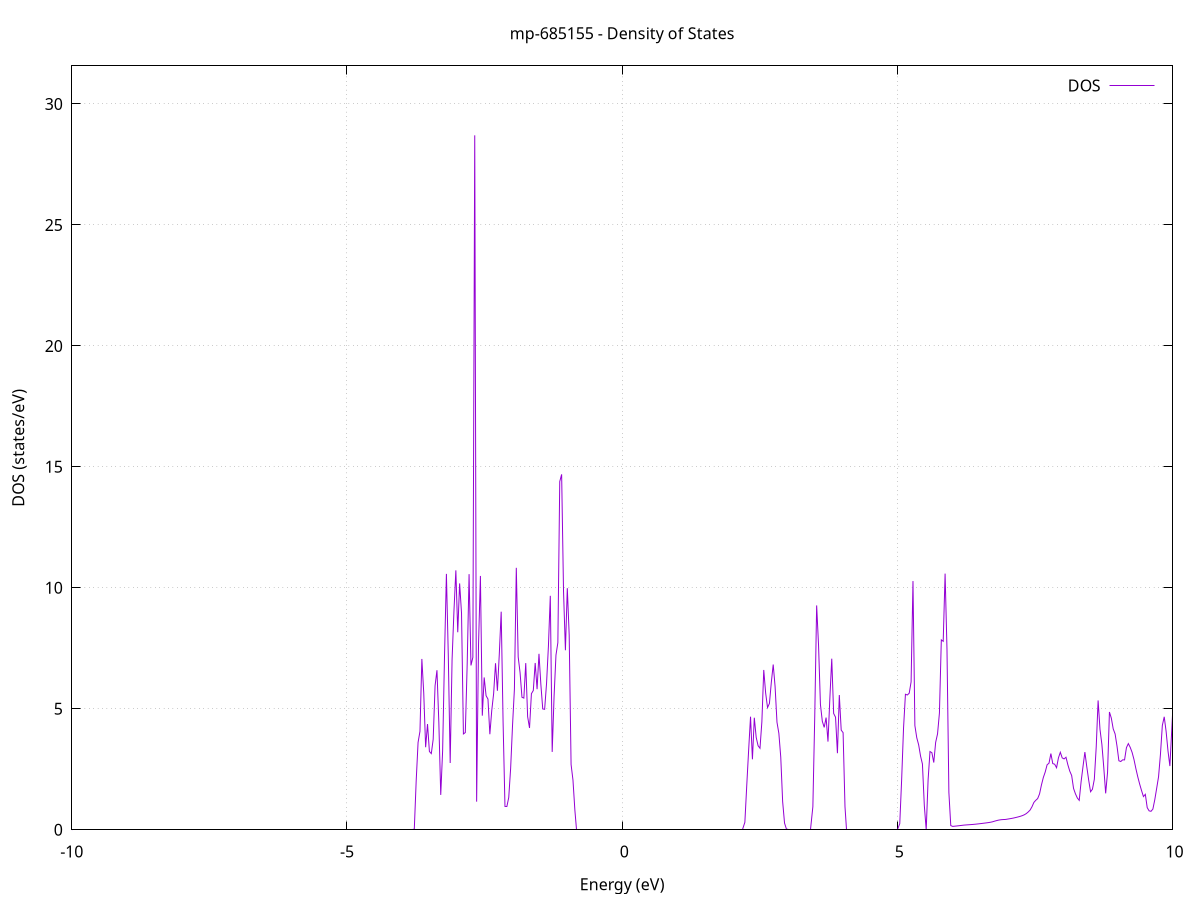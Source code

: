 set title 'mp-685155 - Density of States'
set xlabel 'Energy (eV)'
set ylabel 'DOS (states/eV)'
set grid
set xrange [-10:10]
set yrange [0:31.573]
set xzeroaxis lt -1
set terminal png size 800,600
set output 'mp-685155_dos_gnuplot.png'
plot '-' using 1:2 with lines title 'DOS'
-51.005100 0.000000
-50.970700 0.000000
-50.936400 0.000000
-50.902100 0.000000
-50.867800 0.000000
-50.833400 0.000000
-50.799100 0.000000
-50.764800 0.000000
-50.730500 0.000000
-50.696200 0.000000
-50.661800 0.000000
-50.627500 0.000000
-50.593200 0.000000
-50.558900 0.000000
-50.524500 0.000000
-50.490200 0.000000
-50.455900 0.000000
-50.421600 0.000000
-50.387200 0.000000
-50.352900 0.000000
-50.318600 0.000000
-50.284300 0.000000
-50.250000 0.000000
-50.215600 0.000000
-50.181300 0.000000
-50.147000 0.000000
-50.112700 0.000000
-50.078300 0.000000
-50.044000 0.000000
-50.009700 0.000000
-49.975400 0.000000
-49.941000 0.000000
-49.906700 0.000000
-49.872400 0.000000
-49.838100 0.000000
-49.803800 0.000000
-49.769400 0.000000
-49.735100 0.000000
-49.700800 0.000000
-49.666500 0.000000
-49.632100 0.000000
-49.597800 0.000000
-49.563500 0.000000
-49.529200 0.000000
-49.494800 0.000000
-49.460500 0.000000
-49.426200 0.000000
-49.391900 0.000000
-49.357600 0.000000
-49.323200 0.000000
-49.288900 0.000000
-49.254600 0.000000
-49.220300 0.000000
-49.185900 0.000000
-49.151600 0.000000
-49.117300 0.000000
-49.083000 0.000000
-49.048600 0.000000
-49.014300 0.000000
-48.980000 0.000000
-48.945700 0.000000
-48.911400 0.000000
-48.877000 0.000000
-48.842700 0.000000
-48.808400 0.000000
-48.774100 0.000000
-48.739700 0.000000
-48.705400 0.000000
-48.671100 0.000000
-48.636800 0.000000
-48.602400 0.000000
-48.568100 0.000000
-48.533800 0.000000
-48.499500 0.000000
-48.465200 0.000000
-48.430800 0.000000
-48.396500 0.000000
-48.362200 0.000000
-48.327900 0.000000
-48.293500 0.000000
-48.259200 0.000000
-48.224900 0.000000
-48.190600 0.000000
-48.156300 0.000000
-48.121900 0.000000
-48.087600 0.000000
-48.053300 0.000000
-48.019000 0.000000
-47.984600 0.000000
-47.950300 0.000000
-47.916000 0.000000
-47.881700 122.101500
-47.847300 0.000000
-47.813000 0.000000
-47.778700 0.000000
-47.744400 0.000000
-47.710100 0.000000
-47.675700 0.000000
-47.641400 0.000000
-47.607100 0.000000
-47.572800 0.000000
-47.538400 0.000000
-47.504100 0.000000
-47.469800 0.000000
-47.435500 0.000000
-47.401100 0.000000
-47.366800 0.000000
-47.332500 0.000000
-47.298200 0.000000
-47.263900 0.000000
-47.229500 0.000000
-47.195200 0.000000
-47.160900 0.000000
-47.126600 0.000000
-47.092200 0.000000
-47.057900 0.000000
-47.023600 0.000000
-46.989300 0.000000
-46.954900 0.000000
-46.920600 0.000000
-46.886300 0.000000
-46.852000 0.000000
-46.817700 0.000000
-46.783300 0.000000
-46.749000 0.000000
-46.714700 0.000000
-46.680400 0.000000
-46.646000 0.000000
-46.611700 0.000000
-46.577400 0.000000
-46.543100 0.000000
-46.508700 0.000000
-46.474400 0.000000
-46.440100 0.000000
-46.405800 0.000000
-46.371500 0.000000
-46.337100 0.000000
-46.302800 0.000000
-46.268500 0.000000
-46.234200 0.000000
-46.199800 0.000000
-46.165500 0.000000
-46.131200 0.000000
-46.096900 0.000000
-46.062500 0.000000
-46.028200 0.000000
-45.993900 0.000000
-45.959600 0.000000
-45.925300 0.000000
-45.890900 0.000000
-45.856600 0.000000
-45.822300 0.000000
-45.788000 0.000000
-45.753600 0.000000
-45.719300 0.000000
-45.685000 0.000000
-45.650700 0.000000
-45.616300 0.000000
-45.582000 0.000000
-45.547700 0.000000
-45.513400 0.000000
-45.479100 0.000000
-45.444700 0.000000
-45.410400 0.000000
-45.376100 0.000000
-45.341800 0.000000
-45.307400 0.000000
-45.273100 0.000000
-45.238800 0.000000
-45.204500 0.000000
-45.170200 0.000000
-45.135800 0.000000
-45.101500 0.000000
-45.067200 0.000000
-45.032900 0.000000
-44.998500 0.000000
-44.964200 0.000000
-44.929900 0.000000
-44.895600 0.000000
-44.861200 0.000000
-44.826900 0.000000
-44.792600 0.000000
-44.758300 0.000000
-44.724000 0.000000
-44.689600 0.000000
-44.655300 0.000000
-44.621000 0.000000
-44.586700 0.000000
-44.552300 0.000000
-44.518000 0.000000
-44.483700 0.000000
-44.449400 0.000000
-44.415000 0.000000
-44.380700 0.000000
-44.346400 0.000000
-44.312100 0.000000
-44.277800 0.000000
-44.243400 0.000000
-44.209100 0.000000
-44.174800 0.000000
-44.140500 0.000000
-44.106100 0.000000
-44.071800 0.000000
-44.037500 0.000000
-44.003200 0.000000
-43.968800 0.000000
-43.934500 0.000000
-43.900200 0.000000
-43.865900 0.000000
-43.831600 0.000000
-43.797200 0.000000
-43.762900 0.000000
-43.728600 0.000000
-43.694300 0.000000
-43.659900 0.000000
-43.625600 0.000000
-43.591300 0.000000
-43.557000 0.000000
-43.522600 0.000000
-43.488300 0.000000
-43.454000 0.000000
-43.419700 0.000000
-43.385400 0.000000
-43.351000 0.000000
-43.316700 0.000000
-43.282400 0.000000
-43.248100 0.000000
-43.213700 0.000000
-43.179400 0.000000
-43.145100 0.000000
-43.110800 0.000000
-43.076400 0.000000
-43.042100 0.000000
-43.007800 0.000000
-42.973500 0.000000
-42.939200 0.000000
-42.904800 0.000000
-42.870500 0.000000
-42.836200 0.000000
-42.801900 0.000000
-42.767500 0.000000
-42.733200 0.000000
-42.698900 0.000000
-42.664600 0.000000
-42.630300 0.000000
-42.595900 0.000000
-42.561600 0.000000
-42.527300 0.000000
-42.493000 0.000000
-42.458600 0.000000
-42.424300 0.000000
-42.390000 0.000000
-42.355700 0.000000
-42.321300 0.000000
-42.287000 0.000000
-42.252700 0.000000
-42.218400 0.000000
-42.184100 0.000000
-42.149700 0.000000
-42.115400 0.000000
-42.081100 0.000000
-42.046800 0.000000
-42.012400 0.000000
-41.978100 0.000000
-41.943800 0.000000
-41.909500 0.000000
-41.875100 0.000000
-41.840800 0.000000
-41.806500 0.000000
-41.772200 0.000000
-41.737900 0.000000
-41.703500 0.000000
-41.669200 0.000000
-41.634900 0.000000
-41.600600 0.000000
-41.566200 0.000000
-41.531900 0.000000
-41.497600 0.000000
-41.463300 0.000000
-41.428900 0.000000
-41.394600 0.000000
-41.360300 0.000000
-41.326000 0.000000
-41.291700 0.000000
-41.257300 0.000000
-41.223000 0.000000
-41.188700 0.000000
-41.154400 0.000000
-41.120000 0.000000
-41.085700 0.000000
-41.051400 0.000000
-41.017100 0.000000
-40.982700 0.000000
-40.948400 0.000000
-40.914100 0.000000
-40.879800 0.000000
-40.845500 0.000000
-40.811100 0.000000
-40.776800 0.000000
-40.742500 0.000000
-40.708200 0.000000
-40.673800 0.000000
-40.639500 0.000000
-40.605200 0.000000
-40.570900 0.000000
-40.536500 0.000000
-40.502200 0.000000
-40.467900 0.000000
-40.433600 0.000000
-40.399300 0.000000
-40.364900 0.000000
-40.330600 0.000000
-40.296300 0.000000
-40.262000 0.000000
-40.227600 0.000000
-40.193300 0.000000
-40.159000 0.000000
-40.124700 0.000000
-40.090400 0.000000
-40.056000 0.000000
-40.021700 0.000000
-39.987400 0.000000
-39.953100 0.000000
-39.918700 0.000000
-39.884400 0.000000
-39.850100 0.000000
-39.815800 0.000000
-39.781400 0.000000
-39.747100 0.000000
-39.712800 0.000000
-39.678500 0.000000
-39.644200 0.000000
-39.609800 0.000000
-39.575500 0.000000
-39.541200 0.000000
-39.506900 0.000000
-39.472500 0.000000
-39.438200 0.000000
-39.403900 0.000000
-39.369600 0.000000
-39.335200 0.000000
-39.300900 0.000000
-39.266600 0.000000
-39.232300 0.000000
-39.198000 0.000000
-39.163600 0.000000
-39.129300 0.000000
-39.095000 0.000000
-39.060700 0.000000
-39.026300 0.000000
-38.992000 0.000000
-38.957700 0.000000
-38.923400 0.000000
-38.889000 0.000000
-38.854700 0.000000
-38.820400 0.000000
-38.786100 0.000000
-38.751800 0.000000
-38.717400 0.000000
-38.683100 0.000000
-38.648800 0.000000
-38.614500 0.000000
-38.580100 0.000000
-38.545800 0.000000
-38.511500 0.000000
-38.477200 0.000000
-38.442800 0.000000
-38.408500 0.000000
-38.374200 0.000000
-38.339900 0.000000
-38.305600 0.000000
-38.271200 0.000000
-38.236900 0.000000
-38.202600 0.000000
-38.168300 0.000000
-38.133900 0.000000
-38.099600 0.000000
-38.065300 0.000000
-38.031000 0.000000
-37.996600 0.000000
-37.962300 0.000000
-37.928000 0.000000
-37.893700 0.000000
-37.859400 0.000000
-37.825000 0.000000
-37.790700 0.000000
-37.756400 0.000000
-37.722100 0.000000
-37.687700 0.000000
-37.653400 0.000000
-37.619100 0.000000
-37.584800 0.000000
-37.550500 0.000000
-37.516100 0.000000
-37.481800 0.000000
-37.447500 0.000000
-37.413200 0.000000
-37.378800 0.000000
-37.344500 0.000000
-37.310200 0.000000
-37.275900 0.000000
-37.241500 0.000000
-37.207200 0.000000
-37.172900 0.000000
-37.138600 0.000000
-37.104300 0.000000
-37.069900 0.000000
-37.035600 0.000000
-37.001300 0.000000
-36.967000 0.000000
-36.932600 0.000000
-36.898300 0.000000
-36.864000 0.000000
-36.829700 0.000000
-36.795300 0.000000
-36.761000 0.000000
-36.726700 0.000000
-36.692400 0.000000
-36.658100 0.000000
-36.623700 0.000000
-36.589400 0.000000
-36.555100 0.000000
-36.520800 0.000000
-36.486400 0.000000
-36.452100 0.000000
-36.417800 0.000000
-36.383500 0.000000
-36.349100 0.000000
-36.314800 0.000000
-36.280500 0.000000
-36.246200 0.000000
-36.211900 0.000000
-36.177500 0.000000
-36.143200 0.000000
-36.108900 0.000000
-36.074600 0.000000
-36.040200 0.000000
-36.005900 0.000000
-35.971600 0.000000
-35.937300 0.000000
-35.902900 0.000000
-35.868600 0.000000
-35.834300 0.000000
-35.800000 0.000000
-35.765700 0.000000
-35.731300 0.000000
-35.697000 0.000000
-35.662700 0.000000
-35.628400 0.000000
-35.594000 0.000000
-35.559700 0.000000
-35.525400 0.000000
-35.491100 0.000000
-35.456700 0.000000
-35.422400 0.000000
-35.388100 0.000000
-35.353800 0.000000
-35.319500 0.000000
-35.285100 0.000000
-35.250800 0.000000
-35.216500 0.000000
-35.182200 0.000000
-35.147800 0.000000
-35.113500 0.000000
-35.079200 0.000000
-35.044900 0.000000
-35.010600 0.000000
-34.976200 0.000000
-34.941900 0.000000
-34.907600 0.000000
-34.873300 0.000000
-34.838900 0.000000
-34.804600 0.000000
-34.770300 0.000000
-34.736000 0.000000
-34.701600 0.000000
-34.667300 0.000000
-34.633000 0.000000
-34.598700 0.000000
-34.564400 0.000000
-34.530000 0.000000
-34.495700 0.000000
-34.461400 0.000000
-34.427100 0.000000
-34.392700 0.000000
-34.358400 0.000000
-34.324100 0.000000
-34.289800 0.000000
-34.255400 0.000000
-34.221100 0.000000
-34.186800 0.000000
-34.152500 0.000000
-34.118200 0.000000
-34.083800 0.000000
-34.049500 0.000000
-34.015200 0.000000
-33.980900 0.000000
-33.946500 0.000000
-33.912200 0.000000
-33.877900 0.000000
-33.843600 0.000000
-33.809200 0.000000
-33.774900 0.000000
-33.740600 0.000000
-33.706300 0.000000
-33.672000 0.000000
-33.637600 0.000000
-33.603300 0.000000
-33.569000 0.000000
-33.534700 0.000000
-33.500300 0.000000
-33.466000 0.000000
-33.431700 0.000000
-33.397400 0.000000
-33.363000 0.000000
-33.328700 0.000000
-33.294400 0.000000
-33.260100 0.000000
-33.225800 0.000000
-33.191400 0.000000
-33.157100 0.000000
-33.122800 0.000000
-33.088500 0.000000
-33.054100 0.000000
-33.019800 0.000000
-32.985500 0.000000
-32.951200 0.000000
-32.916800 0.000000
-32.882500 0.000000
-32.848200 0.000000
-32.813900 0.000000
-32.779600 0.000000
-32.745200 0.000000
-32.710900 0.000000
-32.676600 0.000000
-32.642300 0.000000
-32.607900 0.000000
-32.573600 0.000000
-32.539300 0.000000
-32.505000 0.000000
-32.470600 0.000000
-32.436300 0.000000
-32.402000 0.000000
-32.367700 0.000000
-32.333400 0.000000
-32.299000 0.000000
-32.264700 0.000000
-32.230400 0.000000
-32.196100 0.000000
-32.161700 0.000000
-32.127400 0.000000
-32.093100 0.000000
-32.058800 0.000000
-32.024500 0.000000
-31.990100 0.000000
-31.955800 0.000000
-31.921500 0.000000
-31.887200 0.000000
-31.852800 0.000000
-31.818500 0.000000
-31.784200 0.000000
-31.749900 0.000000
-31.715500 0.000000
-31.681200 0.000000
-31.646900 0.000000
-31.612600 0.000000
-31.578300 0.000000
-31.543900 0.000000
-31.509600 0.000000
-31.475300 0.000000
-31.441000 0.000000
-31.406600 0.000000
-31.372300 0.000000
-31.338000 0.000000
-31.303700 0.000000
-31.269300 0.000000
-31.235000 0.000000
-31.200700 0.000000
-31.166400 0.000000
-31.132100 0.000000
-31.097700 0.000000
-31.063400 0.000000
-31.029100 0.000000
-30.994800 0.000000
-30.960400 0.000000
-30.926100 0.000000
-30.891800 0.000000
-30.857500 0.000000
-30.823100 0.000000
-30.788800 0.000000
-30.754500 0.000000
-30.720200 0.000000
-30.685900 0.000000
-30.651500 0.000000
-30.617200 0.000000
-30.582900 0.000000
-30.548600 0.000000
-30.514200 0.000000
-30.479900 0.000000
-30.445600 0.000000
-30.411300 0.000000
-30.376900 0.000000
-30.342600 0.000000
-30.308300 0.000000
-30.274000 0.000000
-30.239700 0.000000
-30.205300 0.000000
-30.171000 0.000000
-30.136700 0.000000
-30.102400 0.000000
-30.068000 0.000000
-30.033700 0.000000
-29.999400 0.000000
-29.965100 0.000000
-29.930700 0.000000
-29.896400 0.000000
-29.862100 0.000000
-29.827800 0.000000
-29.793500 0.000000
-29.759100 0.000000
-29.724800 0.000000
-29.690500 0.000000
-29.656200 0.000000
-29.621800 0.000000
-29.587500 0.000000
-29.553200 0.000000
-29.518900 0.000000
-29.484600 0.000000
-29.450200 0.000000
-29.415900 0.000000
-29.381600 0.000000
-29.347300 0.000000
-29.312900 0.000000
-29.278600 0.000000
-29.244300 0.000000
-29.210000 0.000000
-29.175600 0.000000
-29.141300 0.000000
-29.107000 0.000000
-29.072700 0.000000
-29.038400 0.000000
-29.004000 0.000000
-28.969700 0.000000
-28.935400 0.000000
-28.901100 0.000000
-28.866700 0.000000
-28.832400 0.000000
-28.798100 0.000000
-28.763800 0.000000
-28.729400 0.000000
-28.695100 0.000000
-28.660800 0.000000
-28.626500 0.000000
-28.592200 0.000000
-28.557800 0.000000
-28.523500 0.000000
-28.489200 0.000000
-28.454900 0.000000
-28.420500 0.000000
-28.386200 0.000000
-28.351900 0.000000
-28.317600 0.000000
-28.283200 0.000000
-28.248900 0.000000
-28.214600 0.000000
-28.180300 0.000000
-28.146000 0.000000
-28.111600 0.000000
-28.077300 0.000000
-28.043000 0.000000
-28.008700 0.000000
-27.974300 0.000000
-27.940000 0.000000
-27.905700 0.000000
-27.871400 0.000000
-27.837000 0.000000
-27.802700 0.000000
-27.768400 0.000000
-27.734100 0.000000
-27.699800 0.000000
-27.665400 0.000000
-27.631100 0.000000
-27.596800 0.000000
-27.562500 0.000000
-27.528100 0.000000
-27.493800 0.000000
-27.459500 0.000000
-27.425200 0.000000
-27.390800 0.000000
-27.356500 0.000000
-27.322200 0.000000
-27.287900 0.000000
-27.253600 0.000000
-27.219200 0.000000
-27.184900 0.000000
-27.150600 0.000000
-27.116300 0.000000
-27.081900 0.000000
-27.047600 0.000000
-27.013300 0.000000
-26.979000 0.000000
-26.944700 0.000000
-26.910300 0.000000
-26.876000 0.000000
-26.841700 0.000000
-26.807400 0.000000
-26.773000 0.000000
-26.738700 0.000000
-26.704400 0.000000
-26.670100 0.000000
-26.635700 0.000000
-26.601400 0.000000
-26.567100 0.000000
-26.532800 0.000000
-26.498500 0.000000
-26.464100 0.000000
-26.429800 0.000000
-26.395500 0.000000
-26.361200 0.000000
-26.326800 0.000000
-26.292500 0.000000
-26.258200 0.000000
-26.223900 0.000000
-26.189500 0.000000
-26.155200 5.749300
-26.120900 32.927200
-26.086600 0.000000
-26.052300 30.942200
-26.017900 13.527100
-25.983600 0.000000
-25.949300 0.000000
-25.915000 0.000000
-25.880600 0.000000
-25.846300 0.000000
-25.812000 0.000000
-25.777700 0.000000
-25.743300 0.000000
-25.709000 0.000000
-25.674700 0.000000
-25.640400 0.000000
-25.606100 0.000000
-25.571700 0.000000
-25.537400 0.000000
-25.503100 0.000000
-25.468800 0.000000
-25.434400 0.000000
-25.400100 0.000000
-25.365800 0.000000
-25.331500 0.000000
-25.297100 0.000000
-25.262800 0.000000
-25.228500 0.000000
-25.194200 0.000000
-25.159900 0.000000
-25.125500 0.000000
-25.091200 0.000000
-25.056900 0.000000
-25.022600 0.000000
-24.988200 0.000000
-24.953900 0.000000
-24.919600 0.000000
-24.885300 0.000000
-24.850900 0.000000
-24.816600 0.000000
-24.782300 0.000000
-24.748000 0.000000
-24.713700 0.000000
-24.679300 0.000000
-24.645000 0.000000
-24.610700 0.000000
-24.576400 0.000000
-24.542000 0.000000
-24.507700 0.000000
-24.473400 0.000000
-24.439100 0.000000
-24.404800 0.000000
-24.370400 0.000000
-24.336100 0.000000
-24.301800 0.000000
-24.267500 0.000000
-24.233100 0.000000
-24.198800 0.000000
-24.164500 0.000000
-24.130200 0.000000
-24.095800 0.000000
-24.061500 0.000000
-24.027200 0.000000
-23.992900 0.000000
-23.958600 0.000000
-23.924200 0.000000
-23.889900 0.000000
-23.855600 0.000000
-23.821300 0.000000
-23.786900 0.000000
-23.752600 0.000000
-23.718300 0.000000
-23.684000 0.000000
-23.649600 0.000000
-23.615300 0.000000
-23.581000 0.000000
-23.546700 0.000000
-23.512400 0.000000
-23.478000 0.000000
-23.443700 0.000000
-23.409400 0.000000
-23.375100 0.000000
-23.340700 0.000000
-23.306400 0.000000
-23.272100 0.000000
-23.237800 0.000000
-23.203400 0.000000
-23.169100 0.000000
-23.134800 0.000000
-23.100500 0.000000
-23.066200 0.000000
-23.031800 0.000000
-22.997500 0.000000
-22.963200 0.000000
-22.928900 0.000000
-22.894500 0.000000
-22.860200 0.000000
-22.825900 0.000000
-22.791600 0.000000
-22.757200 0.000000
-22.722900 0.000000
-22.688600 0.000000
-22.654300 0.000000
-22.620000 0.000000
-22.585600 0.000000
-22.551300 0.000000
-22.517000 0.000000
-22.482700 0.000000
-22.448300 0.000000
-22.414000 0.000000
-22.379700 0.000000
-22.345400 0.000000
-22.311000 0.000000
-22.276700 0.000000
-22.242400 0.000000
-22.208100 0.000000
-22.173800 0.000000
-22.139400 0.000000
-22.105100 0.000000
-22.070800 0.000000
-22.036500 0.000000
-22.002100 0.000000
-21.967800 0.000000
-21.933500 0.000000
-21.899200 0.000000
-21.864900 0.000000
-21.830500 0.000000
-21.796200 0.000000
-21.761900 0.000000
-21.727600 0.000000
-21.693200 0.000000
-21.658900 0.000000
-21.624600 0.000000
-21.590300 0.000000
-21.555900 0.000000
-21.521600 0.000000
-21.487300 0.000000
-21.453000 0.000000
-21.418700 0.000000
-21.384300 0.000000
-21.350000 0.000000
-21.315700 0.000000
-21.281400 0.000000
-21.247000 0.000000
-21.212700 0.000000
-21.178400 0.000000
-21.144100 0.000000
-21.109700 0.000000
-21.075400 0.000000
-21.041100 0.000000
-21.006800 0.000000
-20.972500 0.000000
-20.938100 0.000000
-20.903800 0.000000
-20.869500 0.000000
-20.835200 0.000000
-20.800800 0.000000
-20.766500 0.000000
-20.732200 0.000000
-20.697900 0.000000
-20.663500 0.000000
-20.629200 0.000000
-20.594900 0.000000
-20.560600 0.000000
-20.526300 0.000000
-20.491900 0.000000
-20.457600 0.000000
-20.423300 0.000000
-20.389000 0.000000
-20.354600 0.000000
-20.320300 0.000000
-20.286000 0.000000
-20.251700 0.000000
-20.217300 0.000000
-20.183000 0.000000
-20.148700 0.000000
-20.114400 0.000000
-20.080100 0.000000
-20.045700 0.000000
-20.011400 0.000000
-19.977100 0.000000
-19.942800 0.000000
-19.908400 0.000000
-19.874100 0.000000
-19.839800 0.000000
-19.805500 0.000000
-19.771100 0.000000
-19.736800 0.000000
-19.702500 0.000000
-19.668200 0.000000
-19.633900 0.000000
-19.599500 0.000000
-19.565200 0.000000
-19.530900 0.000000
-19.496600 0.000000
-19.462200 0.000000
-19.427900 0.000000
-19.393600 0.000000
-19.359300 0.000000
-19.324900 0.000000
-19.290600 0.000000
-19.256300 0.000000
-19.222000 0.000000
-19.187700 0.000000
-19.153300 0.000000
-19.119000 0.000000
-19.084700 0.000000
-19.050400 0.000000
-19.016000 0.000000
-18.981700 0.000000
-18.947400 0.000000
-18.913100 0.000000
-18.878800 0.000000
-18.844400 0.000000
-18.810100 0.000000
-18.775800 0.000000
-18.741500 0.000000
-18.707100 0.000000
-18.672800 0.000000
-18.638500 0.000000
-18.604200 0.000000
-18.569800 0.000000
-18.535500 0.000000
-18.501200 0.000000
-18.466900 0.000000
-18.432600 0.000000
-18.398200 0.000000
-18.363900 0.000000
-18.329600 0.000000
-18.295300 0.000000
-18.260900 0.000000
-18.226600 0.000000
-18.192300 0.000000
-18.158000 0.000000
-18.123600 0.000000
-18.089300 0.000000
-18.055000 0.000000
-18.020700 0.000000
-17.986400 0.000000
-17.952000 0.000000
-17.917700 0.000000
-17.883400 0.000000
-17.849100 0.000000
-17.814700 0.000000
-17.780400 0.000000
-17.746100 0.000000
-17.711800 0.000000
-17.677400 0.000000
-17.643100 0.000000
-17.608800 0.000000
-17.574500 0.000000
-17.540200 0.000000
-17.505800 0.000000
-17.471500 0.000000
-17.437200 0.000000
-17.402900 0.000000
-17.368500 0.000000
-17.334200 0.000000
-17.299900 0.000000
-17.265600 0.000000
-17.231200 0.000000
-17.196900 0.000000
-17.162600 0.000000
-17.128300 0.000000
-17.094000 0.000000
-17.059600 0.000000
-17.025300 0.000000
-16.991000 0.000000
-16.956700 0.000000
-16.922300 0.000000
-16.888000 0.000000
-16.853700 0.000000
-16.819400 0.000000
-16.785000 0.000000
-16.750700 0.000000
-16.716400 0.000000
-16.682100 0.000000
-16.647800 0.000000
-16.613400 0.000000
-16.579100 0.000000
-16.544800 0.000000
-16.510500 0.000000
-16.476100 0.000000
-16.441800 0.000000
-16.407500 0.000000
-16.373200 0.000000
-16.338900 0.000000
-16.304500 0.000000
-16.270200 0.000000
-16.235900 0.000000
-16.201600 0.000000
-16.167200 0.000000
-16.132900 0.000000
-16.098600 0.000000
-16.064300 0.000000
-16.029900 0.000000
-15.995600 0.000000
-15.961300 0.000000
-15.927000 0.000000
-15.892700 0.000000
-15.858300 0.000000
-15.824000 0.000000
-15.789700 0.000000
-15.755400 0.000000
-15.721000 0.000000
-15.686700 0.000000
-15.652400 0.000000
-15.618100 0.000000
-15.583700 0.000000
-15.549400 0.000000
-15.515100 0.000000
-15.480800 0.000000
-15.446500 0.000000
-15.412100 0.000000
-15.377800 0.000000
-15.343500 0.000000
-15.309200 0.000000
-15.274800 0.000000
-15.240500 0.000000
-15.206200 0.000000
-15.171900 0.000000
-15.137500 0.000000
-15.103200 0.000000
-15.068900 0.000000
-15.034600 0.000000
-15.000300 0.000000
-14.965900 0.000000
-14.931600 0.000000
-14.897300 0.000000
-14.863000 0.000000
-14.828600 0.000000
-14.794300 0.000000
-14.760000 0.000000
-14.725700 0.000000
-14.691300 0.000000
-14.657000 0.000000
-14.622700 0.000000
-14.588400 0.000000
-14.554100 0.000000
-14.519700 0.000000
-14.485400 0.000000
-14.451100 0.000000
-14.416800 0.000000
-14.382400 0.000000
-14.348100 0.000000
-14.313800 0.000000
-14.279500 0.000000
-14.245100 0.417200
-14.210800 1.270200
-14.176500 2.274400
-14.142200 2.240300
-14.107900 2.359100
-14.073500 2.535200
-14.039200 2.788400
-14.004900 3.186200
-13.970600 3.873200
-13.936200 5.665100
-13.901900 2.251800
-13.867600 0.000000
-13.833300 0.000000
-13.799000 5.897800
-13.764600 19.100700
-13.730300 15.368300
-13.696000 19.543000
-13.661700 37.478400
-13.627300 9.386300
-13.593000 5.395600
-13.558700 7.796600
-13.524400 16.418600
-13.490000 0.000000
-13.455700 0.000000
-13.421400 0.000000
-13.387100 0.000000
-13.352800 0.000000
-13.318400 0.000000
-13.284100 0.000000
-13.249800 0.000000
-13.215500 0.000000
-13.181100 0.000000
-13.146800 0.000000
-13.112500 0.000000
-13.078200 0.000000
-13.043800 0.000000
-13.009500 0.000000
-12.975200 0.000000
-12.940900 0.000000
-12.906600 0.000000
-12.872200 0.000000
-12.837900 0.000000
-12.803600 0.000000
-12.769300 0.000000
-12.734900 0.000000
-12.700600 0.000000
-12.666300 0.000000
-12.632000 0.000000
-12.597600 0.000000
-12.563300 0.000000
-12.529000 0.000000
-12.494700 0.000000
-12.460400 0.000000
-12.426000 0.000000
-12.391700 0.000000
-12.357400 0.000000
-12.323100 0.000000
-12.288700 0.000000
-12.254400 0.000000
-12.220100 0.000000
-12.185800 0.000000
-12.151400 0.000000
-12.117100 0.000000
-12.082800 0.000000
-12.048500 0.000000
-12.014200 0.000000
-11.979800 0.000000
-11.945500 0.000000
-11.911200 0.000000
-11.876900 0.000000
-11.842500 0.000000
-11.808200 0.000000
-11.773900 0.000000
-11.739600 0.000000
-11.705200 0.000000
-11.670900 0.000000
-11.636600 0.000000
-11.602300 0.000000
-11.568000 0.000000
-11.533600 0.000000
-11.499300 0.000000
-11.465000 0.000000
-11.430700 0.000000
-11.396300 0.000000
-11.362000 0.000000
-11.327700 0.000000
-11.293400 0.000000
-11.259100 0.000000
-11.224700 0.000000
-11.190400 0.000000
-11.156100 0.000000
-11.121800 0.000000
-11.087400 0.000000
-11.053100 0.000000
-11.018800 0.000000
-10.984500 0.000000
-10.950100 0.000000
-10.915800 0.000000
-10.881500 0.000000
-10.847200 0.000000
-10.812900 0.000000
-10.778500 0.000000
-10.744200 0.000000
-10.709900 0.000000
-10.675600 0.000000
-10.641200 0.000000
-10.606900 0.000000
-10.572600 0.000000
-10.538300 0.000000
-10.503900 0.000000
-10.469600 0.000000
-10.435300 0.000000
-10.401000 0.000000
-10.366700 0.000000
-10.332300 0.000000
-10.298000 0.000000
-10.263700 0.000000
-10.229400 0.000000
-10.195000 0.000000
-10.160700 0.000000
-10.126400 0.000000
-10.092100 0.000000
-10.057700 0.000000
-10.023400 0.000000
-9.989100 0.000000
-9.954800 0.000000
-9.920500 0.000000
-9.886100 0.000000
-9.851800 0.000000
-9.817500 0.000000
-9.783200 0.000000
-9.748800 0.000000
-9.714500 0.000000
-9.680200 0.000000
-9.645900 0.000000
-9.611500 0.000000
-9.577200 0.000000
-9.542900 0.000000
-9.508600 0.000000
-9.474300 0.000000
-9.439900 0.000000
-9.405600 0.000000
-9.371300 0.000000
-9.337000 0.000000
-9.302600 0.000000
-9.268300 0.000000
-9.234000 0.000000
-9.199700 0.000000
-9.165300 0.000000
-9.131000 0.000000
-9.096700 0.000000
-9.062400 0.000000
-9.028100 0.000000
-8.993700 0.000000
-8.959400 0.000000
-8.925100 0.000000
-8.890800 0.000000
-8.856400 0.000000
-8.822100 0.000000
-8.787800 0.000000
-8.753500 0.000000
-8.719200 0.000000
-8.684800 0.000000
-8.650500 0.000000
-8.616200 0.000000
-8.581900 0.000000
-8.547500 0.000000
-8.513200 0.000000
-8.478900 0.000000
-8.444600 0.000000
-8.410200 0.000000
-8.375900 0.000000
-8.341600 0.000000
-8.307300 0.000000
-8.273000 0.000000
-8.238600 0.000000
-8.204300 0.000000
-8.170000 0.000000
-8.135700 0.000000
-8.101300 0.000000
-8.067000 0.000000
-8.032700 0.000000
-7.998400 0.000000
-7.964000 0.000000
-7.929700 0.000000
-7.895400 0.000000
-7.861100 0.000000
-7.826800 0.000000
-7.792400 0.000000
-7.758100 0.000000
-7.723800 0.000000
-7.689500 0.000000
-7.655100 0.000000
-7.620800 0.000000
-7.586500 0.000000
-7.552200 0.000000
-7.517800 0.000000
-7.483500 0.000000
-7.449200 0.000000
-7.414900 0.000000
-7.380600 0.000000
-7.346200 0.000000
-7.311900 0.000000
-7.277600 0.000000
-7.243300 0.000000
-7.208900 0.000000
-7.174600 0.000000
-7.140300 0.000000
-7.106000 0.000000
-7.071600 0.000000
-7.037300 0.000000
-7.003000 0.000000
-6.968700 0.000000
-6.934400 0.000000
-6.900000 0.000000
-6.865700 0.000000
-6.831400 0.000000
-6.797100 0.000000
-6.762700 0.000000
-6.728400 0.000000
-6.694100 0.000000
-6.659800 0.000000
-6.625400 0.000000
-6.591100 0.000000
-6.556800 0.000000
-6.522500 0.000000
-6.488200 0.000000
-6.453800 0.000000
-6.419500 0.000000
-6.385200 0.000000
-6.350900 0.000000
-6.316500 0.000000
-6.282200 0.000000
-6.247900 0.000000
-6.213600 0.000000
-6.179200 0.000000
-6.144900 0.000000
-6.110600 0.000000
-6.076300 0.000000
-6.042000 0.000000
-6.007600 0.000000
-5.973300 0.000000
-5.939000 0.000000
-5.904700 0.000000
-5.870300 0.000000
-5.836000 0.000000
-5.801700 0.000000
-5.767400 0.000000
-5.733100 0.000000
-5.698700 0.000000
-5.664400 0.000000
-5.630100 0.000000
-5.595800 0.000000
-5.561400 0.000000
-5.527100 0.000000
-5.492800 0.000000
-5.458500 0.000000
-5.424100 0.000000
-5.389800 0.000000
-5.355500 0.000000
-5.321200 0.000000
-5.286900 0.000000
-5.252500 0.000000
-5.218200 0.000000
-5.183900 0.000000
-5.149600 0.000000
-5.115200 0.000000
-5.080900 0.000000
-5.046600 0.000000
-5.012300 0.000000
-4.977900 0.000000
-4.943600 0.000000
-4.909300 0.000000
-4.875000 0.000000
-4.840700 0.000000
-4.806300 0.000000
-4.772000 0.000000
-4.737700 0.000000
-4.703400 0.000000
-4.669000 0.000000
-4.634700 0.000000
-4.600400 0.000000
-4.566100 0.000000
-4.531700 0.000000
-4.497400 0.000000
-4.463100 0.000000
-4.428800 0.000000
-4.394500 0.000000
-4.360100 0.000000
-4.325800 0.000000
-4.291500 0.000000
-4.257200 0.000000
-4.222800 0.000000
-4.188500 0.000000
-4.154200 0.000000
-4.119900 0.000000
-4.085500 0.000000
-4.051200 0.000000
-4.016900 0.000000
-3.982600 0.000000
-3.948300 0.000000
-3.913900 0.000000
-3.879600 0.000000
-3.845300 0.000000
-3.811000 0.000000
-3.776600 0.027600
-3.742300 2.021200
-3.708000 3.610300
-3.673700 4.067300
-3.639300 7.059800
-3.605000 5.656000
-3.570700 3.412400
-3.536400 4.368900
-3.502100 3.235000
-3.467700 3.148700
-3.433400 3.740500
-3.399100 5.951900
-3.364800 6.594600
-3.330400 4.407900
-3.296100 1.441000
-3.261800 3.268900
-3.227500 7.187600
-3.193200 10.576600
-3.158800 7.199000
-3.124500 2.758800
-3.090200 7.034400
-3.055900 9.049400
-3.021500 10.721700
-2.987200 8.165300
-2.952900 10.181800
-2.918600 8.957500
-2.884200 3.960900
-2.849900 4.017100
-2.815600 6.842400
-2.781300 10.564300
-2.747000 6.793000
-2.712600 7.125300
-2.678300 28.702500
-2.644000 1.162900
-2.609700 7.653800
-2.575300 10.490600
-2.541000 4.715600
-2.506700 6.297000
-2.472400 5.541300
-2.438000 5.401800
-2.403700 3.949500
-2.369400 4.926200
-2.335100 5.627100
-2.300800 6.884400
-2.266400 5.746300
-2.232100 7.266400
-2.197800 9.013200
-2.163500 4.468400
-2.129100 0.964700
-2.094800 0.961400
-2.060500 1.333900
-2.026200 2.535600
-1.991800 4.307300
-1.957500 5.816700
-1.923200 10.827400
-1.888900 7.144600
-1.854600 6.492400
-1.820200 5.476300
-1.785900 5.443000
-1.751600 6.890200
-1.717300 4.675100
-1.682900 4.207700
-1.648600 5.624200
-1.614300 5.756300
-1.580000 6.895400
-1.545600 5.811000
-1.511300 7.273500
-1.477000 6.009200
-1.442700 4.994700
-1.408400 4.978500
-1.374000 6.033800
-1.339700 7.583600
-1.305400 9.670300
-1.271100 3.216900
-1.236700 5.520500
-1.202400 7.221100
-1.168100 7.733200
-1.133800 14.392400
-1.099400 14.690200
-1.065100 9.860000
-1.030800 7.421100
-0.996500 9.985800
-0.962200 8.046800
-0.927800 2.698500
-0.893500 2.053900
-0.859200 0.818800
-0.824900 0.000000
-0.790500 0.000000
-0.756200 0.000000
-0.721900 0.000000
-0.687600 0.000000
-0.653300 0.000000
-0.618900 0.000000
-0.584600 0.000000
-0.550300 0.000000
-0.516000 0.000000
-0.481600 0.000000
-0.447300 0.000000
-0.413000 0.000000
-0.378700 0.000000
-0.344300 0.000000
-0.310000 0.000000
-0.275700 0.000000
-0.241400 0.000000
-0.207100 0.000000
-0.172700 0.000000
-0.138400 0.000000
-0.104100 0.000000
-0.069800 0.000000
-0.035400 0.000000
-0.001100 0.000000
0.033200 0.000000
0.067500 0.000000
0.101900 0.000000
0.136200 0.000000
0.170500 0.000000
0.204800 0.000000
0.239100 0.000000
0.273500 0.000000
0.307800 0.000000
0.342100 0.000000
0.376400 0.000000
0.410800 0.000000
0.445100 0.000000
0.479400 0.000000
0.513700 0.000000
0.548100 0.000000
0.582400 0.000000
0.616700 0.000000
0.651000 0.000000
0.685300 0.000000
0.719700 0.000000
0.754000 0.000000
0.788300 0.000000
0.822600 0.000000
0.857000 0.000000
0.891300 0.000000
0.925600 0.000000
0.959900 0.000000
0.994300 0.000000
1.028600 0.000000
1.062900 0.000000
1.097200 0.000000
1.131500 0.000000
1.165900 0.000000
1.200200 0.000000
1.234500 0.000000
1.268800 0.000000
1.303200 0.000000
1.337500 0.000000
1.371800 0.000000
1.406100 0.000000
1.440500 0.000000
1.474800 0.000000
1.509100 0.000000
1.543400 0.000000
1.577700 0.000000
1.612100 0.000000
1.646400 0.000000
1.680700 0.000000
1.715000 0.000000
1.749400 0.000000
1.783700 0.000000
1.818000 0.000000
1.852300 0.000000
1.886600 0.000000
1.921000 0.000000
1.955300 0.000000
1.989600 0.000000
2.023900 0.000000
2.058300 0.000000
2.092600 0.000000
2.126900 0.000000
2.161200 0.000000
2.195600 0.000000
2.229900 0.309200
2.264200 1.835800
2.298500 3.293000
2.332800 4.674000
2.367200 2.911300
2.401500 4.630500
2.435800 3.817200
2.470100 3.473200
2.504500 3.368800
2.538800 4.458000
2.573100 6.604500
2.607400 5.654500
2.641800 5.050000
2.676100 5.220100
2.710400 6.087200
2.744700 6.830500
2.779000 5.920100
2.813400 4.445200
2.847700 3.984500
2.882000 3.002500
2.916300 1.164500
2.950700 0.276000
2.985000 0.030600
3.019300 0.000000
3.053600 0.000000
3.088000 0.000000
3.122300 0.000000
3.156600 0.000000
3.190900 0.000000
3.225200 0.000000
3.259600 0.000000
3.293900 0.000000
3.328200 0.000000
3.362500 0.000000
3.396900 0.000000
3.431200 0.000000
3.465500 0.952700
3.499800 4.706900
3.534200 9.271800
3.568500 7.635800
3.602800 5.179100
3.637100 4.484800
3.671400 4.231800
3.705800 4.637200
3.740100 3.644400
3.774400 5.453000
3.808700 7.072700
3.843100 4.808000
3.877400 4.652600
3.911700 3.164500
3.946000 5.570000
3.980400 4.119100
4.014700 4.014700
4.049000 0.958500
4.083300 0.000000
4.117600 0.000000
4.152000 0.000000
4.186300 0.000000
4.220600 0.000000
4.254900 0.000000
4.289300 0.000000
4.323600 0.000000
4.357900 0.000000
4.392200 0.000000
4.426500 0.000000
4.460900 0.000000
4.495200 0.000000
4.529500 0.000000
4.563800 0.000000
4.598200 0.000000
4.632500 0.000000
4.666800 0.000000
4.701100 0.000000
4.735500 0.000000
4.769800 0.000000
4.804100 0.000000
4.838400 0.000000
4.872700 0.000000
4.907100 0.000000
4.941400 0.000000
4.975700 0.000000
5.010000 0.000000
5.044400 0.250800
5.078700 2.078600
5.113000 4.208600
5.147300 5.600800
5.181700 5.571100
5.216000 5.643500
5.250300 6.112600
5.284600 10.279600
5.318900 4.307800
5.353300 3.803500
5.387600 3.511100
5.421900 3.048800
5.456200 2.718700
5.490600 0.997200
5.524900 0.000000
5.559200 2.058200
5.593500 3.233800
5.627900 3.187000
5.662200 2.779400
5.696500 3.611000
5.730800 3.964400
5.765100 4.826900
5.799500 7.848500
5.833800 7.789800
5.868100 10.587200
5.902400 7.455000
5.936800 1.543300
5.971100 0.173400
6.005400 0.139800
6.039700 0.147500
6.074100 0.155800
6.108400 0.164500
6.142700 0.173700
6.177000 0.183500
6.211300 0.193000
6.245700 0.199700
6.280000 0.205100
6.314300 0.210400
6.348600 0.216400
6.383000 0.223000
6.417300 0.230400
6.451600 0.238800
6.485900 0.247600
6.520300 0.256900
6.554600 0.266700
6.588900 0.276700
6.623200 0.286900
6.657500 0.297800
6.691900 0.311300
6.726200 0.327500
6.760500 0.351500
6.794800 0.373400
6.829200 0.394100
6.863500 0.408800
6.897800 0.418700
6.932100 0.424000
6.966500 0.426700
7.000800 0.440100
7.035100 0.453400
7.069400 0.467000
7.103700 0.481700
7.138100 0.499400
7.172400 0.518400
7.206700 0.538600
7.241000 0.561200
7.275400 0.588100
7.309700 0.622900
7.344000 0.670200
7.378300 0.736100
7.412600 0.815400
7.447000 0.951900
7.481300 1.130200
7.515600 1.218400
7.549900 1.289300
7.584300 1.483400
7.618600 1.849500
7.652900 2.159600
7.687200 2.386800
7.721600 2.686800
7.755900 2.751400
7.790200 3.150300
7.824500 2.735600
7.858800 2.709400
7.893200 2.564600
7.927500 2.972200
7.961800 3.203100
7.996100 2.970800
8.030500 2.929100
8.064800 2.997300
8.099100 2.683200
8.133400 2.423900
8.167800 2.243200
8.202100 1.709600
8.236400 1.486600
8.270700 1.314400
8.305000 1.215800
8.339400 1.988700
8.373700 2.608500
8.408000 3.211800
8.442300 2.608900
8.476700 2.058900
8.511000 1.571500
8.545300 1.675200
8.579600 2.087200
8.614000 3.420700
8.648300 5.345500
8.682600 4.152200
8.716900 3.529400
8.751200 2.576800
8.785600 1.506200
8.819900 2.374700
8.854200 4.868000
8.888500 4.614700
8.922900 4.168900
8.957200 3.960700
8.991500 3.462600
9.025800 2.852200
9.060200 2.821100
9.094500 2.890500
9.128800 2.888700
9.163100 3.394000
9.197400 3.562000
9.231800 3.406800
9.266100 3.198000
9.300400 2.902500
9.334700 2.528000
9.369100 2.188000
9.403400 1.888600
9.437700 1.619300
9.472000 1.372300
9.506400 1.464900
9.540700 0.914800
9.575000 0.782300
9.609300 0.763000
9.643600 0.855700
9.678000 1.241600
9.712300 1.711200
9.746600 2.192500
9.780900 3.112700
9.815300 4.309900
9.849600 4.670000
9.883900 4.068600
9.918200 3.257200
9.952500 2.633400
9.986900 4.145500
10.021200 5.685200
10.055500 4.793100
10.089800 3.487100
10.124200 2.286300
10.158500 1.848900
10.192800 1.779500
10.227100 2.723000
10.261500 3.396100
10.295800 3.917700
10.330100 4.223800
10.364400 4.461400
10.398700 4.485000
10.433100 4.570200
10.467400 3.378300
10.501700 2.381500
10.536000 1.471500
10.570400 1.316200
10.604700 2.044600
10.639000 4.035600
10.673300 4.617300
10.707700 4.682800
10.742000 3.669400
10.776300 3.317800
10.810600 3.543400
10.844900 4.177300
10.879300 5.182200
10.913600 5.084700
10.947900 5.058000
10.982200 5.549800
11.016600 6.171900
11.050900 6.523400
11.085200 5.528200
11.119500 4.788600
11.153900 4.847200
11.188200 4.142200
11.222500 3.800900
11.256800 4.919900
11.291100 5.620500
11.325500 4.768700
11.359800 5.386600
11.394100 5.327500
11.428400 5.037600
11.462800 5.476000
11.497100 5.231500
11.531400 4.954900
11.565700 4.896000
11.600100 6.314400
11.634400 7.504500
11.668700 5.873200
11.703000 5.399800
11.737300 4.763100
11.771700 4.486200
11.806000 5.192300
11.840300 3.950600
11.874600 4.081200
11.909000 4.851700
11.943300 4.638400
11.977600 4.581600
12.011900 5.573700
12.046300 6.399700
12.080600 4.889900
12.114900 4.800200
12.149200 3.298100
12.183500 2.926900
12.217900 3.164700
12.252200 3.044400
12.286500 3.313700
12.320800 4.040900
12.355200 4.309500
12.389500 3.638200
12.423800 3.777900
12.458100 3.745700
12.492400 3.976400
12.526800 3.877400
12.561100 3.380300
12.595400 3.214700
12.629700 3.059600
12.664100 3.025300
12.698400 2.933800
12.732700 3.024900
12.767000 3.939500
12.801400 4.011300
12.835700 3.922800
12.870000 3.619500
12.904300 3.439200
12.938600 3.164500
12.973000 3.283200
13.007300 2.351400
13.041600 2.033200
13.075900 1.874600
13.110300 1.894400
13.144600 2.481100
13.178900 2.852200
13.213200 2.734700
13.247600 2.702100
13.281900 2.656200
13.316200 3.134600
13.350500 2.749000
13.384800 2.658900
13.419200 2.647200
13.453500 1.900300
13.487800 1.366500
13.522100 1.481000
13.556500 2.323200
13.590800 3.357300
13.625100 3.930400
13.659400 2.793700
13.693800 2.654100
13.728100 2.533600
13.762400 2.425500
13.796700 2.174100
13.831000 1.717200
13.865400 1.400400
13.899700 1.119700
13.934000 1.213400
13.968300 0.866100
14.002700 0.625100
14.037000 0.538600
14.071300 0.297800
14.105600 0.142000
14.140000 0.111300
14.174300 0.085300
14.208600 0.064000
14.242900 0.047500
14.277200 0.033600
14.311600 0.020700
14.345900 0.008700
14.380200 0.001500
14.414500 0.000000
14.448900 0.000000
14.483200 0.000000
14.517500 0.000000
14.551800 0.000000
14.586200 0.000000
14.620500 0.000000
14.654800 0.000000
14.689100 0.000000
14.723400 0.000000
14.757800 0.000000
14.792100 0.000000
14.826400 0.000000
14.860700 0.000000
14.895100 0.000000
14.929400 0.000000
14.963700 0.000000
14.998000 0.000000
15.032300 0.000000
15.066700 0.000000
15.101000 0.000000
15.135300 0.000000
15.169600 0.000000
15.204000 0.000000
15.238300 0.000000
15.272600 0.000000
15.306900 0.000000
15.341300 0.000000
15.375600 0.000000
15.409900 0.000000
15.444200 0.000000
15.478500 0.000000
15.512900 0.000000
15.547200 0.000000
15.581500 0.000000
15.615800 0.000000
15.650200 0.000000
15.684500 0.000000
15.718800 0.000000
15.753100 0.000000
15.787500 0.000000
15.821800 0.000000
15.856100 0.000000
15.890400 0.000000
15.924700 0.000000
15.959100 0.000000
15.993400 0.000000
16.027700 0.000000
16.062000 0.000000
16.096400 0.000000
16.130700 0.000000
16.165000 0.000000
16.199300 0.000000
16.233700 0.000000
16.268000 0.000000
16.302300 0.000000
16.336600 0.000000
16.370900 0.000000
16.405300 0.000000
16.439600 0.000000
16.473900 0.000000
16.508200 0.000000
16.542600 0.000000
16.576900 0.000000
16.611200 0.000000
16.645500 0.000000
16.679900 0.000000
16.714200 0.000000
16.748500 0.000000
16.782800 0.000000
16.817100 0.000000
16.851500 0.000000
16.885800 0.000000
16.920100 0.000000
16.954400 0.000000
16.988800 0.000000
17.023100 0.000000
17.057400 0.000000
17.091700 0.000000
17.126100 0.000000
17.160400 0.000000
17.194700 0.000000
17.229000 0.000000
17.263300 0.000000
17.297700 0.000000
17.332000 0.000000
17.366300 0.000000
17.400600 0.000000
17.435000 0.000000
17.469300 0.000000
17.503600 0.000000
17.537900 0.000000
17.572200 0.000000
17.606600 0.000000
17.640900 0.000000
e

